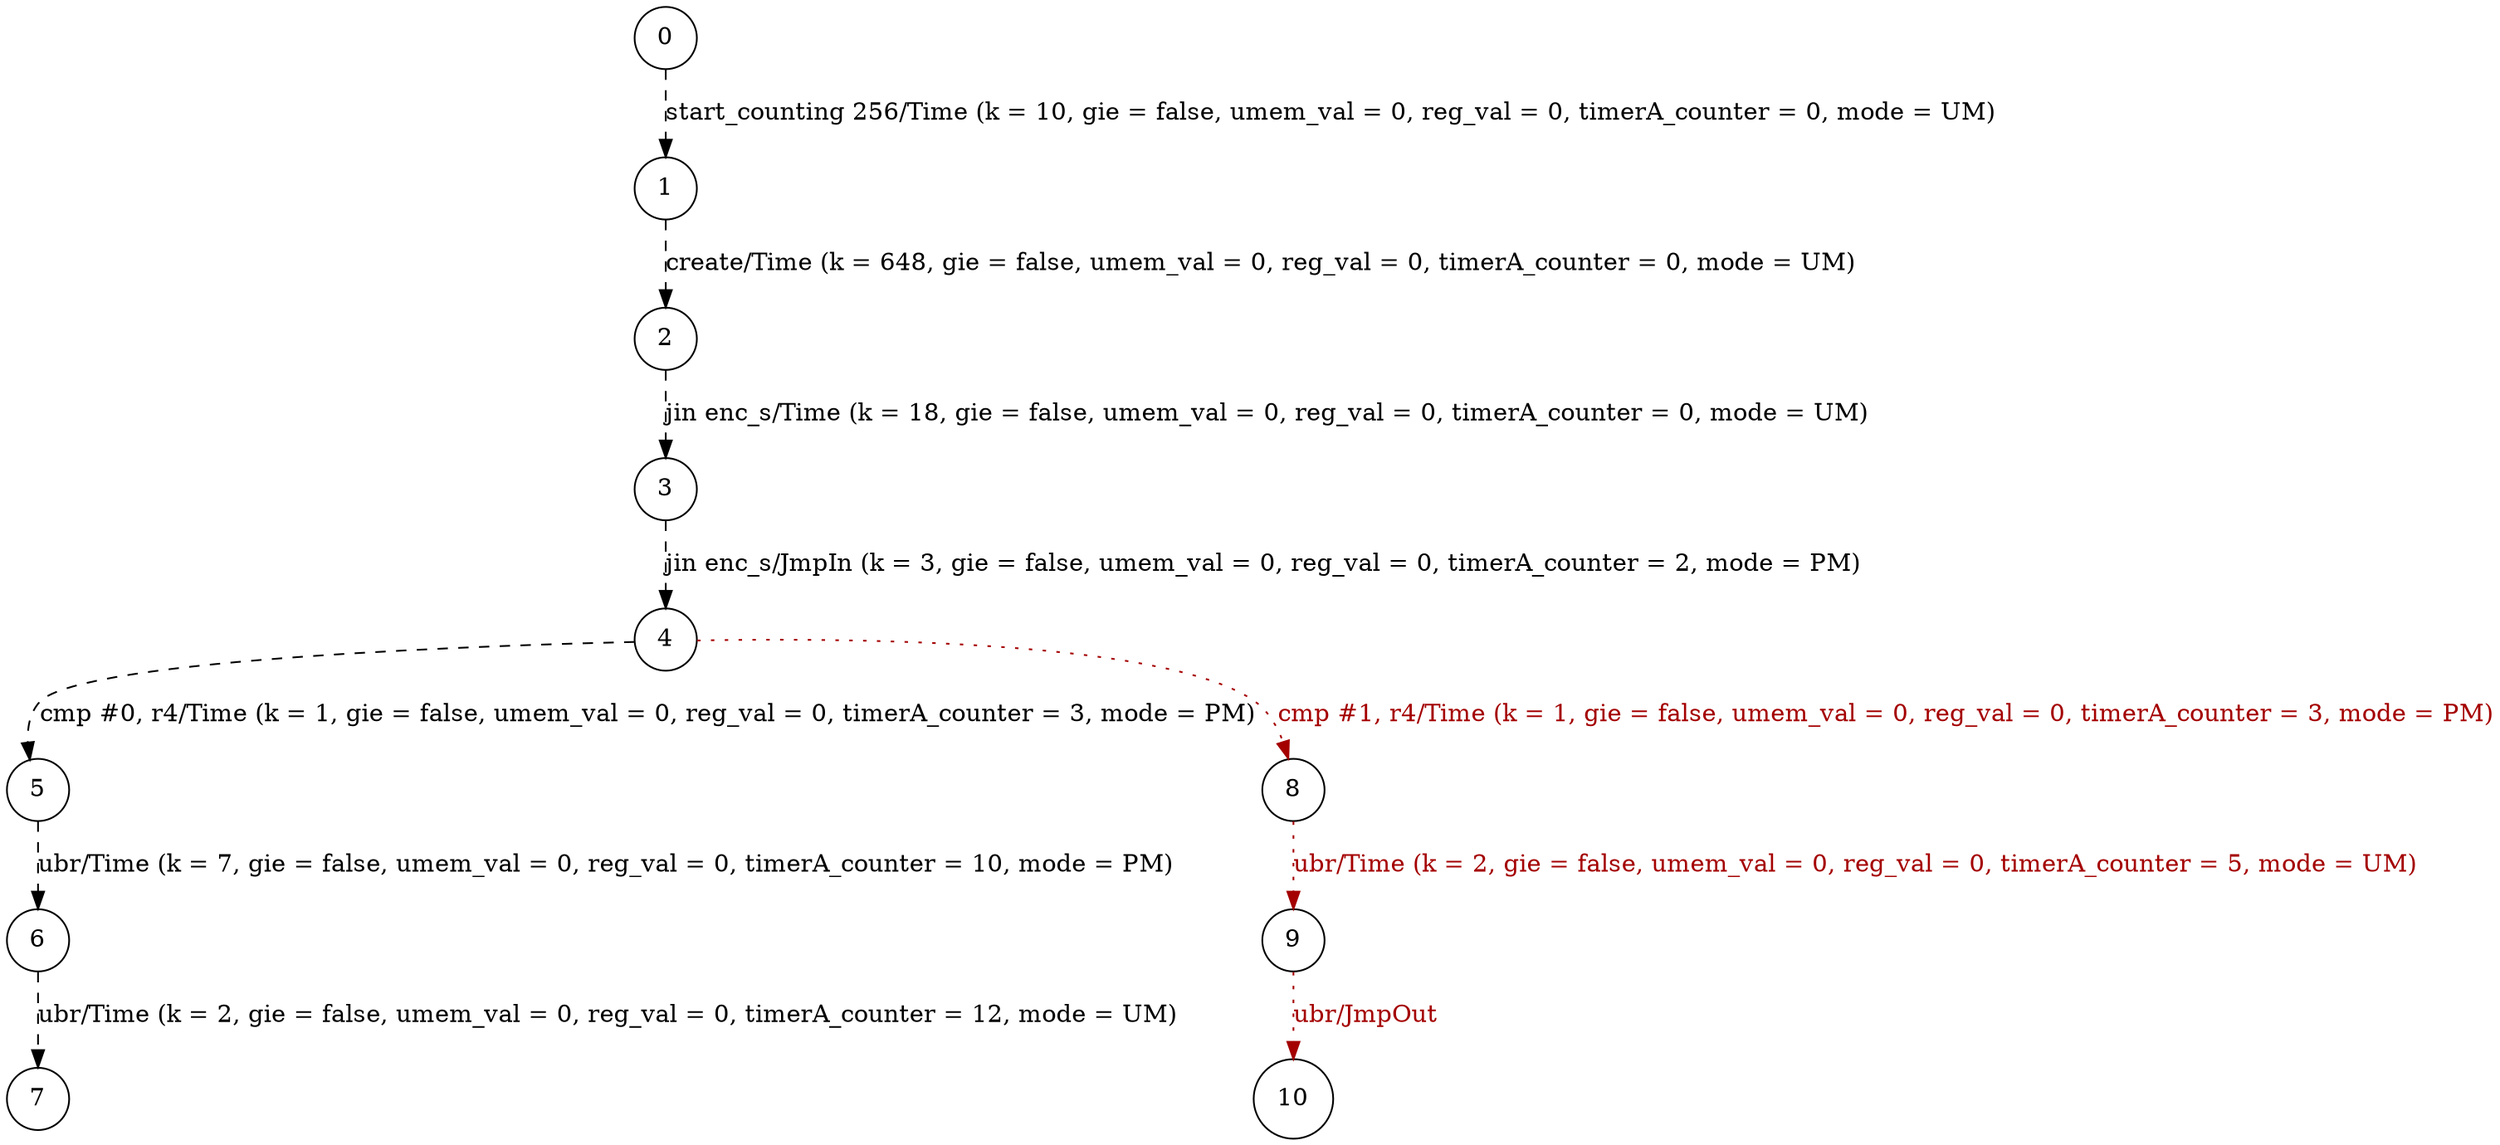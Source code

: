 digraph G {
  0 [shape=circle, ];
  1 [shape=circle, ];
  2 [shape=circle, ];
  3 [shape=circle, ];
  4 [shape=circle, ];
  5 [shape=circle, ];
  6 [shape=circle, ];
  7 [shape=circle, ];
  8 [shape=circle, ];
  9 [shape=circle, ];
  10 [shape=circle, ];
  
  
  0 -> 1 [fontcolor="#000000", color="#000000",
          label="start_counting 256/Time (k = 10, gie = false, umem_val = 0, reg_val = 0, timerA_counter = 0, mode = UM)",
          style="dashed", ];
  1 -> 2 [fontcolor="#000000", color="#000000",
          label="create/Time (k = 648, gie = false, umem_val = 0, reg_val = 0, timerA_counter = 0, mode = UM)",
          style="dashed", ];
  2 -> 3 [fontcolor="#000000", color="#000000",
          label="jin enc_s/Time (k = 18, gie = false, umem_val = 0, reg_val = 0, timerA_counter = 0, mode = UM)",
          style="dashed", ];
  3 -> 4 [fontcolor="#000000", color="#000000",
          label="jin enc_s/JmpIn (k = 3, gie = false, umem_val = 0, reg_val = 0, timerA_counter = 2, mode = PM)",
          style="dashed", ];
  4 -> 5 [fontcolor="#000000", color="#000000",
          label="cmp #0, r4/Time (k = 1, gie = false, umem_val = 0, reg_val = 0, timerA_counter = 3, mode = PM)",
          style="dashed", ];
  4 -> 8 [fontcolor="#A40000", color="#A40000",
          label="cmp #1, r4/Time (k = 1, gie = false, umem_val = 0, reg_val = 0, timerA_counter = 3, mode = PM)",
          style="dotted", ];
  5 -> 6 [fontcolor="#000000", color="#000000",
          label="ubr/Time (k = 7, gie = false, umem_val = 0, reg_val = 0, timerA_counter = 10, mode = PM)",
          style="dashed", ];
  6 -> 7 [fontcolor="#000000", color="#000000",
          label="ubr/Time (k = 2, gie = false, umem_val = 0, reg_val = 0, timerA_counter = 12, mode = UM)",
          style="dashed", ];
  8 -> 9 [fontcolor="#A40000", color="#A40000",
          label="ubr/Time (k = 2, gie = false, umem_val = 0, reg_val = 0, timerA_counter = 5, mode = UM)",
          style="dotted", ];
  9 -> 10 [fontcolor="#A40000", color="#A40000", label="ubr/JmpOut",
           style="dotted", ];
  
  }